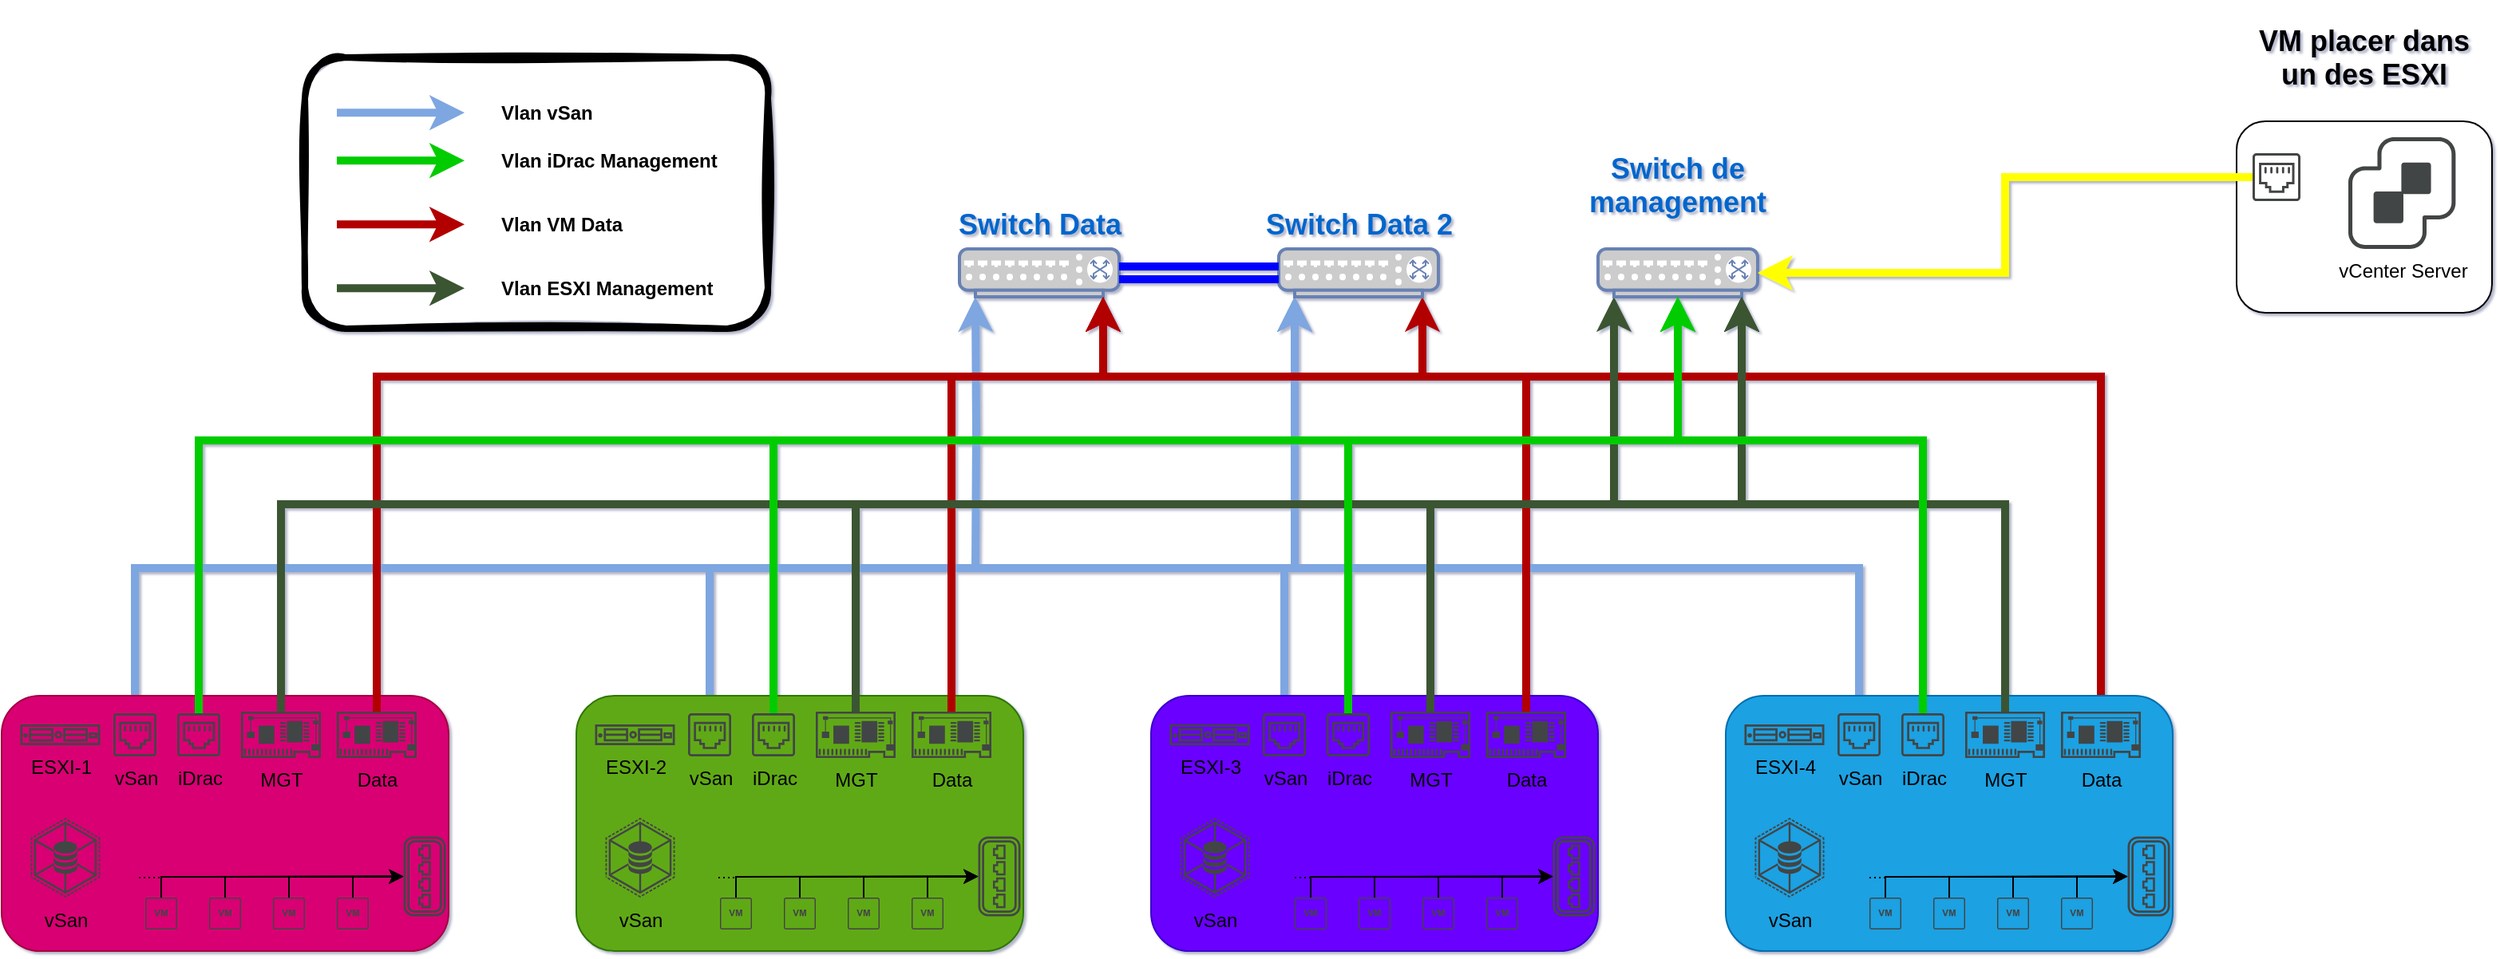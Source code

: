 <mxfile version="23.0.2" type="device">
  <diagram name="Page-1" id="SKt6OCYysjij8mRNMLMj">
    <mxGraphModel dx="1509" dy="880" grid="1" gridSize="10" guides="1" tooltips="1" connect="1" arrows="1" fold="1" page="1" pageScale="1" pageWidth="827" pageHeight="1169" math="0" shadow="1">
      <root>
        <mxCell id="0" />
        <mxCell id="1" parent="0" />
        <mxCell id="W9_OPN75t4l4xgVbGcML-16" style="edgeStyle=orthogonalEdgeStyle;rounded=0;orthogonalLoop=1;jettySize=auto;html=1;exitX=0.1;exitY=1;exitDx=0;exitDy=0;exitPerimeter=0;entryX=0.1;entryY=1;entryDx=0;entryDy=0;entryPerimeter=0;strokeColor=#7EA6E0;strokeWidth=5;" edge="1" parent="1" target="ecvMS3xEooSk3m5HB3zu-34">
          <mxGeometry relative="1" as="geometry">
            <mxPoint x="650" y="520" as="sourcePoint" />
          </mxGeometry>
        </mxCell>
        <mxCell id="W9_OPN75t4l4xgVbGcML-9" style="edgeStyle=orthogonalEdgeStyle;rounded=0;orthogonalLoop=1;jettySize=auto;html=1;entryX=0.1;entryY=1;entryDx=0;entryDy=0;entryPerimeter=0;strokeWidth=5;strokeColor=#7EA6E0;" edge="1" parent="1" source="W9_OPN75t4l4xgVbGcML-8" target="ecvMS3xEooSk3m5HB3zu-107">
          <mxGeometry relative="1" as="geometry">
            <mxPoint x="1090" y="520" as="targetPoint" />
            <Array as="points">
              <mxPoint x="1204" y="520" />
              <mxPoint x="850" y="520" />
            </Array>
          </mxGeometry>
        </mxCell>
        <mxCell id="W9_OPN75t4l4xgVbGcML-12" style="edgeStyle=orthogonalEdgeStyle;rounded=0;orthogonalLoop=1;jettySize=auto;html=1;entryX=0.1;entryY=1;entryDx=0;entryDy=0;entryPerimeter=0;strokeWidth=5;strokeColor=#7EA6E0;" edge="1" parent="1" source="W9_OPN75t4l4xgVbGcML-7" target="ecvMS3xEooSk3m5HB3zu-107">
          <mxGeometry relative="1" as="geometry">
            <Array as="points">
              <mxPoint x="843" y="520" />
              <mxPoint x="850" y="520" />
            </Array>
          </mxGeometry>
        </mxCell>
        <mxCell id="W9_OPN75t4l4xgVbGcML-14" style="edgeStyle=orthogonalEdgeStyle;rounded=0;orthogonalLoop=1;jettySize=auto;html=1;entryX=0.1;entryY=1;entryDx=0;entryDy=0;entryPerimeter=0;strokeWidth=5;strokeColor=#7EA6E0;" edge="1" parent="1" source="W9_OPN75t4l4xgVbGcML-6" target="ecvMS3xEooSk3m5HB3zu-107">
          <mxGeometry relative="1" as="geometry">
            <Array as="points">
              <mxPoint x="483" y="520" />
              <mxPoint x="850" y="520" />
            </Array>
          </mxGeometry>
        </mxCell>
        <mxCell id="W9_OPN75t4l4xgVbGcML-15" style="edgeStyle=orthogonalEdgeStyle;rounded=0;orthogonalLoop=1;jettySize=auto;html=1;entryX=0.1;entryY=1;entryDx=0;entryDy=0;entryPerimeter=0;strokeWidth=5;strokeColor=#7EA6E0;" edge="1" parent="1" source="W9_OPN75t4l4xgVbGcML-5" target="ecvMS3xEooSk3m5HB3zu-107">
          <mxGeometry relative="1" as="geometry">
            <Array as="points">
              <mxPoint x="123" y="520" />
              <mxPoint x="850" y="520" />
            </Array>
          </mxGeometry>
        </mxCell>
        <mxCell id="ecvMS3xEooSk3m5HB3zu-106" style="edgeStyle=orthogonalEdgeStyle;rounded=0;orthogonalLoop=1;jettySize=auto;html=1;elbow=vertical;fillColor=#e51400;strokeColor=#B20000;strokeWidth=5;entryX=0.9;entryY=1;entryDx=0;entryDy=0;entryPerimeter=0;" parent="1" source="ecvMS3xEooSk3m5HB3zu-91" edge="1" target="ecvMS3xEooSk3m5HB3zu-34">
          <mxGeometry relative="1" as="geometry">
            <mxPoint x="690" y="350" as="targetPoint" />
            <Array as="points">
              <mxPoint x="1355" y="400" />
              <mxPoint x="730" y="400" />
            </Array>
          </mxGeometry>
        </mxCell>
        <mxCell id="ecvMS3xEooSk3m5HB3zu-138" value="" style="rounded=1;whiteSpace=wrap;html=1;fillColor=default;strokeWidth=4;glass=0;sketch=1;curveFitting=1;jiggle=2;" parent="1" vertex="1">
          <mxGeometry x="230" y="200" width="290" height="170" as="geometry" />
        </mxCell>
        <mxCell id="ecvMS3xEooSk3m5HB3zu-123" value="&lt;h2&gt;VM placer dans un des ESXI&lt;/h2&gt;" style="rounded=1;whiteSpace=wrap;html=1;labelPosition=center;verticalLabelPosition=top;align=center;verticalAlign=bottom;" parent="1" vertex="1">
          <mxGeometry x="1440" y="240" width="160" height="120" as="geometry" />
        </mxCell>
        <mxCell id="7PenESRqNYdXE3SmqcuW-1" style="edgeStyle=orthogonalEdgeStyle;rounded=0;orthogonalLoop=1;jettySize=auto;html=1;entryX=0.1;entryY=1;entryDx=0;entryDy=0;entryPerimeter=0;elbow=vertical;fillColor=#6d8764;strokeColor=#3A5431;strokeWidth=5;" parent="1" target="ecvMS3xEooSk3m5HB3zu-112" edge="1">
          <mxGeometry relative="1" as="geometry">
            <Array as="points">
              <mxPoint x="585" y="480" />
              <mxPoint x="1050" y="480" />
            </Array>
            <mxPoint x="585" y="480" as="sourcePoint" />
            <mxPoint x="1140" y="360" as="targetPoint" />
          </mxGeometry>
        </mxCell>
        <mxCell id="ecvMS3xEooSk3m5HB3zu-8" value="" style="rounded=1;whiteSpace=wrap;html=1;fillColor=#d80073;fontColor=#ffffff;strokeColor=#A50040;" parent="1" vertex="1">
          <mxGeometry x="40" y="600" width="280" height="160" as="geometry" />
        </mxCell>
        <mxCell id="ecvMS3xEooSk3m5HB3zu-1" value="ESXI-1" style="sketch=0;pointerEvents=1;shadow=0;dashed=0;html=1;strokeColor=none;fillColor=#434445;aspect=fixed;labelPosition=center;verticalLabelPosition=bottom;verticalAlign=top;align=center;outlineConnect=0;shape=mxgraph.vvd.server;" parent="1" vertex="1">
          <mxGeometry x="51.75" y="618" width="50" height="13" as="geometry" />
        </mxCell>
        <mxCell id="ecvMS3xEooSk3m5HB3zu-21" value="" style="sketch=0;pointerEvents=1;shadow=0;dashed=0;html=1;strokeColor=none;fillColor=#434445;aspect=fixed;labelPosition=center;verticalLabelPosition=bottom;verticalAlign=top;align=center;outlineConnect=0;shape=mxgraph.vvd.virtual_machine;" parent="1" vertex="1">
          <mxGeometry x="130" y="726.5" width="20" height="20" as="geometry" />
        </mxCell>
        <mxCell id="ecvMS3xEooSk3m5HB3zu-22" value="" style="sketch=0;pointerEvents=1;shadow=0;dashed=0;html=1;strokeColor=none;fillColor=#434445;aspect=fixed;labelPosition=center;verticalLabelPosition=bottom;verticalAlign=top;align=center;outlineConnect=0;shape=mxgraph.vvd.virtual_machine;" parent="1" vertex="1">
          <mxGeometry x="170" y="726.5" width="20" height="20" as="geometry" />
        </mxCell>
        <mxCell id="ecvMS3xEooSk3m5HB3zu-23" value="" style="sketch=0;pointerEvents=1;shadow=0;dashed=0;html=1;strokeColor=none;fillColor=#434445;aspect=fixed;labelPosition=center;verticalLabelPosition=bottom;verticalAlign=top;align=center;outlineConnect=0;shape=mxgraph.vvd.virtual_machine;" parent="1" vertex="1">
          <mxGeometry x="210" y="726.5" width="20" height="20" as="geometry" />
        </mxCell>
        <mxCell id="ecvMS3xEooSk3m5HB3zu-24" value="" style="sketch=0;pointerEvents=1;shadow=0;dashed=0;html=1;strokeColor=none;fillColor=#434445;aspect=fixed;labelPosition=center;verticalLabelPosition=bottom;verticalAlign=top;align=center;outlineConnect=0;shape=mxgraph.vvd.virtual_machine;" parent="1" vertex="1">
          <mxGeometry x="250" y="726.5" width="20" height="20" as="geometry" />
        </mxCell>
        <mxCell id="ecvMS3xEooSk3m5HB3zu-25" value="vSan" style="sketch=0;pointerEvents=1;shadow=0;dashed=0;html=1;strokeColor=none;fillColor=#434445;aspect=fixed;labelPosition=center;verticalLabelPosition=bottom;verticalAlign=top;align=center;outlineConnect=0;shape=mxgraph.vvd.vsan;" parent="1" vertex="1">
          <mxGeometry x="58.25" y="676.5" width="43.5" height="50" as="geometry" />
        </mxCell>
        <mxCell id="ecvMS3xEooSk3m5HB3zu-43" style="edgeStyle=orthogonalEdgeStyle;rounded=0;orthogonalLoop=1;jettySize=auto;html=1;elbow=vertical;" parent="1" source="ecvMS3xEooSk3m5HB3zu-21" target="ecvMS3xEooSk3m5HB3zu-26" edge="1">
          <mxGeometry relative="1" as="geometry">
            <Array as="points">
              <mxPoint x="140" y="713.5" />
            </Array>
          </mxGeometry>
        </mxCell>
        <mxCell id="ecvMS3xEooSk3m5HB3zu-44" style="edgeStyle=orthogonalEdgeStyle;rounded=0;orthogonalLoop=1;jettySize=auto;html=1;elbow=vertical;" parent="1" source="ecvMS3xEooSk3m5HB3zu-22" target="ecvMS3xEooSk3m5HB3zu-26" edge="1">
          <mxGeometry relative="1" as="geometry">
            <Array as="points">
              <mxPoint x="180" y="713.5" />
            </Array>
          </mxGeometry>
        </mxCell>
        <mxCell id="ecvMS3xEooSk3m5HB3zu-45" style="edgeStyle=orthogonalEdgeStyle;rounded=0;orthogonalLoop=1;jettySize=auto;html=1;elbow=vertical;" parent="1" source="ecvMS3xEooSk3m5HB3zu-23" target="ecvMS3xEooSk3m5HB3zu-26" edge="1">
          <mxGeometry relative="1" as="geometry">
            <Array as="points">
              <mxPoint x="220" y="713.5" />
            </Array>
          </mxGeometry>
        </mxCell>
        <mxCell id="ecvMS3xEooSk3m5HB3zu-46" style="edgeStyle=orthogonalEdgeStyle;rounded=0;orthogonalLoop=1;jettySize=auto;html=1;elbow=vertical;" parent="1" source="ecvMS3xEooSk3m5HB3zu-24" target="ecvMS3xEooSk3m5HB3zu-26" edge="1">
          <mxGeometry relative="1" as="geometry">
            <Array as="points">
              <mxPoint x="260" y="713.5" />
            </Array>
          </mxGeometry>
        </mxCell>
        <mxCell id="ecvMS3xEooSk3m5HB3zu-126" style="edgeStyle=orthogonalEdgeStyle;rounded=0;orthogonalLoop=1;jettySize=auto;html=1;elbow=vertical;endSize=6;jumpSize=6;dashed=1;dashPattern=1 2;targetPerimeterSpacing=0;sourcePerimeterSpacing=-11;endArrow=none;endFill=0;" parent="1" edge="1">
          <mxGeometry relative="1" as="geometry">
            <mxPoint x="140" y="716" as="targetPoint" />
            <mxPoint x="126" y="714" as="sourcePoint" />
          </mxGeometry>
        </mxCell>
        <mxCell id="ecvMS3xEooSk3m5HB3zu-26" value="" style="sketch=0;pointerEvents=1;shadow=0;dashed=0;html=1;strokeColor=none;fillColor=#434445;aspect=fixed;labelPosition=center;verticalLabelPosition=bottom;verticalAlign=top;align=center;outlineConnect=0;shape=mxgraph.vvd.virtual_switch;rotation=90;" parent="1" vertex="1">
          <mxGeometry x="280" y="700" width="50" height="26.5" as="geometry" />
        </mxCell>
        <mxCell id="ecvMS3xEooSk3m5HB3zu-94" style="edgeStyle=orthogonalEdgeStyle;rounded=0;orthogonalLoop=1;jettySize=auto;html=1;elbow=vertical;fillColor=#e51400;strokeColor=#B20000;strokeWidth=5;entryX=0.9;entryY=1;entryDx=0;entryDy=0;entryPerimeter=0;" parent="1" source="ecvMS3xEooSk3m5HB3zu-33" target="ecvMS3xEooSk3m5HB3zu-34" edge="1">
          <mxGeometry relative="1" as="geometry">
            <Array as="points">
              <mxPoint x="275" y="400" />
              <mxPoint x="730" y="400" />
            </Array>
          </mxGeometry>
        </mxCell>
        <mxCell id="ecvMS3xEooSk3m5HB3zu-33" value="Data" style="sketch=0;pointerEvents=1;shadow=0;dashed=0;html=1;strokeColor=none;fillColor=#434445;aspect=fixed;labelPosition=center;verticalLabelPosition=bottom;verticalAlign=top;align=center;outlineConnect=0;shape=mxgraph.vvd.physical_network_adapter;" parent="1" vertex="1">
          <mxGeometry x="250" y="610" width="50" height="29.0" as="geometry" />
        </mxCell>
        <mxCell id="ecvMS3xEooSk3m5HB3zu-34" value="&lt;h2&gt;Switch Data&lt;/h2&gt;" style="fontColor=#0066CC;verticalAlign=middle;verticalLabelPosition=top;labelPosition=center;align=center;html=1;outlineConnect=0;fillColor=#CCCCCC;strokeColor=#6881B3;gradientColor=none;gradientDirection=north;strokeWidth=2;shape=mxgraph.networks.switch;horizontal=1;" parent="1" vertex="1">
          <mxGeometry x="640" y="320" width="100" height="30" as="geometry" />
        </mxCell>
        <mxCell id="ecvMS3xEooSk3m5HB3zu-47" value="MGT" style="sketch=0;pointerEvents=1;shadow=0;dashed=0;html=1;strokeColor=none;fillColor=#434445;aspect=fixed;labelPosition=center;verticalLabelPosition=bottom;verticalAlign=top;align=center;outlineConnect=0;shape=mxgraph.vvd.physical_network_adapter;" parent="1" vertex="1">
          <mxGeometry x="190" y="610" width="50" height="29.0" as="geometry" />
        </mxCell>
        <mxCell id="ecvMS3xEooSk3m5HB3zu-48" value="iDrac" style="sketch=0;pointerEvents=1;shadow=0;dashed=0;html=1;strokeColor=none;fillColor=#434445;aspect=fixed;labelPosition=center;verticalLabelPosition=bottom;verticalAlign=top;align=center;outlineConnect=0;shape=mxgraph.vvd.ethernet_port;" parent="1" vertex="1">
          <mxGeometry x="150" y="611" width="27" height="27" as="geometry" />
        </mxCell>
        <mxCell id="ecvMS3xEooSk3m5HB3zu-49" value="" style="rounded=1;whiteSpace=wrap;html=1;fillColor=#60a917;fontColor=#ffffff;strokeColor=#2D7600;" parent="1" vertex="1">
          <mxGeometry x="400" y="600" width="280" height="160" as="geometry" />
        </mxCell>
        <mxCell id="ecvMS3xEooSk3m5HB3zu-50" value="ESXI-2" style="sketch=0;pointerEvents=1;shadow=0;dashed=0;html=1;strokeColor=none;fillColor=#434445;aspect=fixed;labelPosition=center;verticalLabelPosition=bottom;verticalAlign=top;align=center;outlineConnect=0;shape=mxgraph.vvd.server;" parent="1" vertex="1">
          <mxGeometry x="411.75" y="618" width="50" height="13" as="geometry" />
        </mxCell>
        <mxCell id="ecvMS3xEooSk3m5HB3zu-51" value="" style="sketch=0;pointerEvents=1;shadow=0;dashed=0;html=1;strokeColor=none;fillColor=#434445;aspect=fixed;labelPosition=center;verticalLabelPosition=bottom;verticalAlign=top;align=center;outlineConnect=0;shape=mxgraph.vvd.virtual_machine;" parent="1" vertex="1">
          <mxGeometry x="490" y="726.5" width="20" height="20" as="geometry" />
        </mxCell>
        <mxCell id="ecvMS3xEooSk3m5HB3zu-52" value="" style="sketch=0;pointerEvents=1;shadow=0;dashed=0;html=1;strokeColor=none;fillColor=#434445;aspect=fixed;labelPosition=center;verticalLabelPosition=bottom;verticalAlign=top;align=center;outlineConnect=0;shape=mxgraph.vvd.virtual_machine;" parent="1" vertex="1">
          <mxGeometry x="530" y="726.5" width="20" height="20" as="geometry" />
        </mxCell>
        <mxCell id="ecvMS3xEooSk3m5HB3zu-53" value="" style="sketch=0;pointerEvents=1;shadow=0;dashed=0;html=1;strokeColor=none;fillColor=#434445;aspect=fixed;labelPosition=center;verticalLabelPosition=bottom;verticalAlign=top;align=center;outlineConnect=0;shape=mxgraph.vvd.virtual_machine;" parent="1" vertex="1">
          <mxGeometry x="570" y="726.5" width="20" height="20" as="geometry" />
        </mxCell>
        <mxCell id="ecvMS3xEooSk3m5HB3zu-54" value="" style="sketch=0;pointerEvents=1;shadow=0;dashed=0;html=1;strokeColor=none;fillColor=#434445;aspect=fixed;labelPosition=center;verticalLabelPosition=bottom;verticalAlign=top;align=center;outlineConnect=0;shape=mxgraph.vvd.virtual_machine;" parent="1" vertex="1">
          <mxGeometry x="610" y="726.5" width="20" height="20" as="geometry" />
        </mxCell>
        <mxCell id="ecvMS3xEooSk3m5HB3zu-55" value="vSan" style="sketch=0;pointerEvents=1;shadow=0;dashed=0;html=1;strokeColor=none;fillColor=#434445;aspect=fixed;labelPosition=center;verticalLabelPosition=bottom;verticalAlign=top;align=center;outlineConnect=0;shape=mxgraph.vvd.vsan;" parent="1" vertex="1">
          <mxGeometry x="418.25" y="676.5" width="43.5" height="50" as="geometry" />
        </mxCell>
        <mxCell id="ecvMS3xEooSk3m5HB3zu-56" style="edgeStyle=orthogonalEdgeStyle;rounded=0;orthogonalLoop=1;jettySize=auto;html=1;elbow=vertical;" parent="1" source="ecvMS3xEooSk3m5HB3zu-51" target="ecvMS3xEooSk3m5HB3zu-60" edge="1">
          <mxGeometry relative="1" as="geometry">
            <Array as="points">
              <mxPoint x="500" y="713.5" />
            </Array>
          </mxGeometry>
        </mxCell>
        <mxCell id="ecvMS3xEooSk3m5HB3zu-57" style="edgeStyle=orthogonalEdgeStyle;rounded=0;orthogonalLoop=1;jettySize=auto;html=1;elbow=vertical;" parent="1" source="ecvMS3xEooSk3m5HB3zu-52" target="ecvMS3xEooSk3m5HB3zu-60" edge="1">
          <mxGeometry relative="1" as="geometry">
            <Array as="points">
              <mxPoint x="540" y="713.5" />
            </Array>
          </mxGeometry>
        </mxCell>
        <mxCell id="ecvMS3xEooSk3m5HB3zu-58" style="edgeStyle=orthogonalEdgeStyle;rounded=0;orthogonalLoop=1;jettySize=auto;html=1;elbow=vertical;" parent="1" source="ecvMS3xEooSk3m5HB3zu-53" target="ecvMS3xEooSk3m5HB3zu-60" edge="1">
          <mxGeometry relative="1" as="geometry">
            <Array as="points">
              <mxPoint x="580" y="713.5" />
            </Array>
          </mxGeometry>
        </mxCell>
        <mxCell id="ecvMS3xEooSk3m5HB3zu-59" style="edgeStyle=orthogonalEdgeStyle;rounded=0;orthogonalLoop=1;jettySize=auto;html=1;elbow=vertical;" parent="1" source="ecvMS3xEooSk3m5HB3zu-54" target="ecvMS3xEooSk3m5HB3zu-60" edge="1">
          <mxGeometry relative="1" as="geometry">
            <Array as="points">
              <mxPoint x="620" y="713.5" />
            </Array>
          </mxGeometry>
        </mxCell>
        <mxCell id="ecvMS3xEooSk3m5HB3zu-60" value="" style="sketch=0;pointerEvents=1;shadow=0;dashed=0;html=1;strokeColor=none;fillColor=#434445;aspect=fixed;labelPosition=center;verticalLabelPosition=bottom;verticalAlign=top;align=center;outlineConnect=0;shape=mxgraph.vvd.virtual_switch;rotation=90;" parent="1" vertex="1">
          <mxGeometry x="640" y="700" width="50" height="26.5" as="geometry" />
        </mxCell>
        <mxCell id="ecvMS3xEooSk3m5HB3zu-61" value="Data" style="sketch=0;pointerEvents=1;shadow=0;dashed=0;html=1;strokeColor=none;fillColor=#434445;aspect=fixed;labelPosition=center;verticalLabelPosition=bottom;verticalAlign=top;align=center;outlineConnect=0;shape=mxgraph.vvd.physical_network_adapter;" parent="1" vertex="1">
          <mxGeometry x="610" y="610" width="50" height="29.0" as="geometry" />
        </mxCell>
        <mxCell id="ecvMS3xEooSk3m5HB3zu-62" value="MGT" style="sketch=0;pointerEvents=1;shadow=0;dashed=0;html=1;strokeColor=none;fillColor=#434445;aspect=fixed;labelPosition=center;verticalLabelPosition=bottom;verticalAlign=top;align=center;outlineConnect=0;shape=mxgraph.vvd.physical_network_adapter;" parent="1" vertex="1">
          <mxGeometry x="550" y="610" width="50" height="29.0" as="geometry" />
        </mxCell>
        <mxCell id="ecvMS3xEooSk3m5HB3zu-63" value="iDrac" style="sketch=0;pointerEvents=1;shadow=0;dashed=0;html=1;strokeColor=none;fillColor=#434445;aspect=fixed;labelPosition=center;verticalLabelPosition=bottom;verticalAlign=top;align=center;outlineConnect=0;shape=mxgraph.vvd.ethernet_port;" parent="1" vertex="1">
          <mxGeometry x="510" y="611" width="27" height="27" as="geometry" />
        </mxCell>
        <mxCell id="ecvMS3xEooSk3m5HB3zu-64" value="" style="rounded=1;whiteSpace=wrap;html=1;fillColor=#6a00ff;fontColor=#ffffff;strokeColor=#3700CC;" parent="1" vertex="1">
          <mxGeometry x="760" y="600" width="280" height="160" as="geometry" />
        </mxCell>
        <mxCell id="ecvMS3xEooSk3m5HB3zu-65" value="ESXI-3" style="sketch=0;pointerEvents=1;shadow=0;dashed=0;html=1;strokeColor=none;fillColor=#434445;aspect=fixed;labelPosition=center;verticalLabelPosition=bottom;verticalAlign=top;align=center;outlineConnect=0;shape=mxgraph.vvd.server;" parent="1" vertex="1">
          <mxGeometry x="771.75" y="618" width="50" height="13" as="geometry" />
        </mxCell>
        <mxCell id="ecvMS3xEooSk3m5HB3zu-66" value="" style="sketch=0;pointerEvents=1;shadow=0;dashed=0;html=1;strokeColor=none;fillColor=#434445;aspect=fixed;labelPosition=center;verticalLabelPosition=bottom;verticalAlign=top;align=center;outlineConnect=0;shape=mxgraph.vvd.virtual_machine;" parent="1" vertex="1">
          <mxGeometry x="850" y="726.5" width="20" height="20" as="geometry" />
        </mxCell>
        <mxCell id="ecvMS3xEooSk3m5HB3zu-67" value="" style="sketch=0;pointerEvents=1;shadow=0;dashed=0;html=1;strokeColor=none;fillColor=#434445;aspect=fixed;labelPosition=center;verticalLabelPosition=bottom;verticalAlign=top;align=center;outlineConnect=0;shape=mxgraph.vvd.virtual_machine;" parent="1" vertex="1">
          <mxGeometry x="890" y="726.5" width="20" height="20" as="geometry" />
        </mxCell>
        <mxCell id="ecvMS3xEooSk3m5HB3zu-68" value="" style="sketch=0;pointerEvents=1;shadow=0;dashed=0;html=1;strokeColor=none;fillColor=#434445;aspect=fixed;labelPosition=center;verticalLabelPosition=bottom;verticalAlign=top;align=center;outlineConnect=0;shape=mxgraph.vvd.virtual_machine;" parent="1" vertex="1">
          <mxGeometry x="930" y="726.5" width="20" height="20" as="geometry" />
        </mxCell>
        <mxCell id="ecvMS3xEooSk3m5HB3zu-69" value="" style="sketch=0;pointerEvents=1;shadow=0;dashed=0;html=1;strokeColor=none;fillColor=#434445;aspect=fixed;labelPosition=center;verticalLabelPosition=bottom;verticalAlign=top;align=center;outlineConnect=0;shape=mxgraph.vvd.virtual_machine;" parent="1" vertex="1">
          <mxGeometry x="970" y="726.5" width="20" height="20" as="geometry" />
        </mxCell>
        <mxCell id="ecvMS3xEooSk3m5HB3zu-70" value="vSan" style="sketch=0;pointerEvents=1;shadow=0;dashed=0;html=1;strokeColor=none;fillColor=#434445;aspect=fixed;labelPosition=center;verticalLabelPosition=bottom;verticalAlign=top;align=center;outlineConnect=0;shape=mxgraph.vvd.vsan;" parent="1" vertex="1">
          <mxGeometry x="778.25" y="676.5" width="43.5" height="50" as="geometry" />
        </mxCell>
        <mxCell id="ecvMS3xEooSk3m5HB3zu-71" style="edgeStyle=orthogonalEdgeStyle;rounded=0;orthogonalLoop=1;jettySize=auto;html=1;elbow=vertical;" parent="1" source="ecvMS3xEooSk3m5HB3zu-66" target="ecvMS3xEooSk3m5HB3zu-75" edge="1">
          <mxGeometry relative="1" as="geometry">
            <Array as="points">
              <mxPoint x="860" y="713.5" />
            </Array>
          </mxGeometry>
        </mxCell>
        <mxCell id="ecvMS3xEooSk3m5HB3zu-72" style="edgeStyle=orthogonalEdgeStyle;rounded=0;orthogonalLoop=1;jettySize=auto;html=1;elbow=vertical;" parent="1" source="ecvMS3xEooSk3m5HB3zu-67" target="ecvMS3xEooSk3m5HB3zu-75" edge="1">
          <mxGeometry relative="1" as="geometry">
            <Array as="points">
              <mxPoint x="900" y="713.5" />
            </Array>
          </mxGeometry>
        </mxCell>
        <mxCell id="ecvMS3xEooSk3m5HB3zu-73" style="edgeStyle=orthogonalEdgeStyle;rounded=0;orthogonalLoop=1;jettySize=auto;html=1;elbow=vertical;" parent="1" source="ecvMS3xEooSk3m5HB3zu-68" target="ecvMS3xEooSk3m5HB3zu-75" edge="1">
          <mxGeometry relative="1" as="geometry">
            <Array as="points">
              <mxPoint x="940" y="713.5" />
            </Array>
          </mxGeometry>
        </mxCell>
        <mxCell id="ecvMS3xEooSk3m5HB3zu-74" style="edgeStyle=orthogonalEdgeStyle;rounded=0;orthogonalLoop=1;jettySize=auto;html=1;elbow=vertical;" parent="1" source="ecvMS3xEooSk3m5HB3zu-69" target="ecvMS3xEooSk3m5HB3zu-75" edge="1">
          <mxGeometry relative="1" as="geometry">
            <Array as="points">
              <mxPoint x="980" y="713.5" />
            </Array>
          </mxGeometry>
        </mxCell>
        <mxCell id="ecvMS3xEooSk3m5HB3zu-75" value="" style="sketch=0;pointerEvents=1;shadow=0;dashed=0;html=1;strokeColor=none;fillColor=#434445;aspect=fixed;labelPosition=center;verticalLabelPosition=bottom;verticalAlign=top;align=center;outlineConnect=0;shape=mxgraph.vvd.virtual_switch;rotation=90;" parent="1" vertex="1">
          <mxGeometry x="1000" y="700" width="50" height="26.5" as="geometry" />
        </mxCell>
        <mxCell id="ecvMS3xEooSk3m5HB3zu-76" value="Data" style="sketch=0;pointerEvents=1;shadow=0;dashed=0;html=1;strokeColor=none;fillColor=#434445;aspect=fixed;labelPosition=center;verticalLabelPosition=bottom;verticalAlign=top;align=center;outlineConnect=0;shape=mxgraph.vvd.physical_network_adapter;" parent="1" vertex="1">
          <mxGeometry x="970" y="610" width="50" height="29.0" as="geometry" />
        </mxCell>
        <mxCell id="ecvMS3xEooSk3m5HB3zu-115" style="edgeStyle=orthogonalEdgeStyle;rounded=0;orthogonalLoop=1;jettySize=auto;html=1;elbow=vertical;fillColor=#6d8764;strokeColor=#3A5431;strokeWidth=5;entryX=0.9;entryY=1;entryDx=0;entryDy=0;entryPerimeter=0;" parent="1" source="ecvMS3xEooSk3m5HB3zu-77" target="ecvMS3xEooSk3m5HB3zu-112" edge="1">
          <mxGeometry relative="1" as="geometry">
            <mxPoint x="1090" y="350.0" as="targetPoint" />
            <Array as="points">
              <mxPoint x="935" y="480" />
              <mxPoint x="1130" y="480" />
            </Array>
          </mxGeometry>
        </mxCell>
        <mxCell id="ecvMS3xEooSk3m5HB3zu-77" value="MGT" style="sketch=0;pointerEvents=1;shadow=0;dashed=0;html=1;strokeColor=none;fillColor=#434445;aspect=fixed;labelPosition=center;verticalLabelPosition=bottom;verticalAlign=top;align=center;outlineConnect=0;shape=mxgraph.vvd.physical_network_adapter;" parent="1" vertex="1">
          <mxGeometry x="910" y="610" width="50" height="29.0" as="geometry" />
        </mxCell>
        <mxCell id="ecvMS3xEooSk3m5HB3zu-78" value="iDrac" style="sketch=0;pointerEvents=1;shadow=0;dashed=0;html=1;strokeColor=none;fillColor=#434445;aspect=fixed;labelPosition=center;verticalLabelPosition=bottom;verticalAlign=top;align=center;outlineConnect=0;shape=mxgraph.vvd.ethernet_port;" parent="1" vertex="1">
          <mxGeometry x="870" y="611" width="27" height="27" as="geometry" />
        </mxCell>
        <mxCell id="ecvMS3xEooSk3m5HB3zu-79" value="" style="rounded=1;whiteSpace=wrap;html=1;fillColor=#1ba1e2;fontColor=#ffffff;strokeColor=#006EAF;" parent="1" vertex="1">
          <mxGeometry x="1120" y="600" width="280" height="160" as="geometry" />
        </mxCell>
        <mxCell id="ecvMS3xEooSk3m5HB3zu-80" value="ESXI-4" style="sketch=0;pointerEvents=1;shadow=0;dashed=0;html=1;strokeColor=none;fillColor=#434445;aspect=fixed;labelPosition=center;verticalLabelPosition=bottom;verticalAlign=top;align=center;outlineConnect=0;shape=mxgraph.vvd.server;" parent="1" vertex="1">
          <mxGeometry x="1131.75" y="618" width="50" height="13" as="geometry" />
        </mxCell>
        <mxCell id="ecvMS3xEooSk3m5HB3zu-81" value="" style="sketch=0;pointerEvents=1;shadow=0;dashed=0;html=1;strokeColor=none;fillColor=#434445;aspect=fixed;labelPosition=center;verticalLabelPosition=bottom;verticalAlign=top;align=center;outlineConnect=0;shape=mxgraph.vvd.virtual_machine;" parent="1" vertex="1">
          <mxGeometry x="1210" y="726.5" width="20" height="20" as="geometry" />
        </mxCell>
        <mxCell id="ecvMS3xEooSk3m5HB3zu-82" value="" style="sketch=0;pointerEvents=1;shadow=0;dashed=0;html=1;strokeColor=none;fillColor=#434445;aspect=fixed;labelPosition=center;verticalLabelPosition=bottom;verticalAlign=top;align=center;outlineConnect=0;shape=mxgraph.vvd.virtual_machine;" parent="1" vertex="1">
          <mxGeometry x="1250" y="726.5" width="20" height="20" as="geometry" />
        </mxCell>
        <mxCell id="ecvMS3xEooSk3m5HB3zu-83" value="" style="sketch=0;pointerEvents=1;shadow=0;dashed=0;html=1;strokeColor=none;fillColor=#434445;aspect=fixed;labelPosition=center;verticalLabelPosition=bottom;verticalAlign=top;align=center;outlineConnect=0;shape=mxgraph.vvd.virtual_machine;" parent="1" vertex="1">
          <mxGeometry x="1290" y="726.5" width="20" height="20" as="geometry" />
        </mxCell>
        <mxCell id="ecvMS3xEooSk3m5HB3zu-84" value="" style="sketch=0;pointerEvents=1;shadow=0;dashed=0;html=1;strokeColor=none;fillColor=#434445;aspect=fixed;labelPosition=center;verticalLabelPosition=bottom;verticalAlign=top;align=center;outlineConnect=0;shape=mxgraph.vvd.virtual_machine;" parent="1" vertex="1">
          <mxGeometry x="1330" y="726.5" width="20" height="20" as="geometry" />
        </mxCell>
        <mxCell id="ecvMS3xEooSk3m5HB3zu-86" style="edgeStyle=orthogonalEdgeStyle;rounded=0;orthogonalLoop=1;jettySize=auto;html=1;elbow=vertical;" parent="1" source="ecvMS3xEooSk3m5HB3zu-81" target="ecvMS3xEooSk3m5HB3zu-90" edge="1">
          <mxGeometry relative="1" as="geometry">
            <Array as="points">
              <mxPoint x="1220" y="713.5" />
            </Array>
          </mxGeometry>
        </mxCell>
        <mxCell id="ecvMS3xEooSk3m5HB3zu-87" style="edgeStyle=orthogonalEdgeStyle;rounded=0;orthogonalLoop=1;jettySize=auto;html=1;elbow=vertical;" parent="1" source="ecvMS3xEooSk3m5HB3zu-82" target="ecvMS3xEooSk3m5HB3zu-90" edge="1">
          <mxGeometry relative="1" as="geometry">
            <Array as="points">
              <mxPoint x="1260" y="713.5" />
            </Array>
          </mxGeometry>
        </mxCell>
        <mxCell id="ecvMS3xEooSk3m5HB3zu-88" style="edgeStyle=orthogonalEdgeStyle;rounded=0;orthogonalLoop=1;jettySize=auto;html=1;elbow=vertical;" parent="1" source="ecvMS3xEooSk3m5HB3zu-83" target="ecvMS3xEooSk3m5HB3zu-90" edge="1">
          <mxGeometry relative="1" as="geometry">
            <Array as="points">
              <mxPoint x="1300" y="713.5" />
            </Array>
          </mxGeometry>
        </mxCell>
        <mxCell id="ecvMS3xEooSk3m5HB3zu-89" style="edgeStyle=orthogonalEdgeStyle;rounded=0;orthogonalLoop=1;jettySize=auto;html=1;elbow=vertical;" parent="1" source="ecvMS3xEooSk3m5HB3zu-84" target="ecvMS3xEooSk3m5HB3zu-90" edge="1">
          <mxGeometry relative="1" as="geometry">
            <Array as="points">
              <mxPoint x="1340" y="713.5" />
            </Array>
          </mxGeometry>
        </mxCell>
        <mxCell id="ecvMS3xEooSk3m5HB3zu-90" value="" style="sketch=0;pointerEvents=1;shadow=0;dashed=0;html=1;strokeColor=none;fillColor=#434445;aspect=fixed;labelPosition=center;verticalLabelPosition=bottom;verticalAlign=top;align=center;outlineConnect=0;shape=mxgraph.vvd.virtual_switch;rotation=90;" parent="1" vertex="1">
          <mxGeometry x="1360" y="700" width="50" height="26.5" as="geometry" />
        </mxCell>
        <mxCell id="ecvMS3xEooSk3m5HB3zu-91" value="Data" style="sketch=0;pointerEvents=1;shadow=0;dashed=0;html=1;strokeColor=none;fillColor=#434445;aspect=fixed;labelPosition=center;verticalLabelPosition=bottom;verticalAlign=top;align=center;outlineConnect=0;shape=mxgraph.vvd.physical_network_adapter;" parent="1" vertex="1">
          <mxGeometry x="1330" y="610" width="50" height="29.0" as="geometry" />
        </mxCell>
        <mxCell id="ecvMS3xEooSk3m5HB3zu-116" style="edgeStyle=orthogonalEdgeStyle;rounded=0;orthogonalLoop=1;jettySize=auto;html=1;elbow=vertical;fillColor=#6d8764;strokeColor=#3A5431;strokeWidth=5;entryX=0.9;entryY=1;entryDx=0;entryDy=0;entryPerimeter=0;" parent="1" source="ecvMS3xEooSk3m5HB3zu-92" target="ecvMS3xEooSk3m5HB3zu-112" edge="1">
          <mxGeometry relative="1" as="geometry">
            <mxPoint x="1090" y="350.0" as="targetPoint" />
            <Array as="points">
              <mxPoint x="1295" y="480" />
              <mxPoint x="1130" y="480" />
            </Array>
          </mxGeometry>
        </mxCell>
        <mxCell id="ecvMS3xEooSk3m5HB3zu-92" value="MGT" style="sketch=0;pointerEvents=1;shadow=0;dashed=0;html=1;strokeColor=none;fillColor=#434445;aspect=fixed;labelPosition=center;verticalLabelPosition=bottom;verticalAlign=top;align=center;outlineConnect=0;shape=mxgraph.vvd.physical_network_adapter;" parent="1" vertex="1">
          <mxGeometry x="1270" y="610" width="50" height="29.0" as="geometry" />
        </mxCell>
        <mxCell id="ecvMS3xEooSk3m5HB3zu-93" value="iDrac" style="sketch=0;pointerEvents=1;shadow=0;dashed=0;html=1;strokeColor=none;fillColor=#434445;aspect=fixed;labelPosition=center;verticalLabelPosition=bottom;verticalAlign=top;align=center;outlineConnect=0;shape=mxgraph.vvd.ethernet_port;" parent="1" vertex="1">
          <mxGeometry x="1230" y="611" width="27" height="27" as="geometry" />
        </mxCell>
        <mxCell id="ecvMS3xEooSk3m5HB3zu-104" style="edgeStyle=orthogonalEdgeStyle;rounded=0;orthogonalLoop=1;jettySize=auto;html=1;entryX=0.9;entryY=1;entryDx=0;entryDy=0;entryPerimeter=0;elbow=vertical;strokeWidth=5;fillColor=#e51400;strokeColor=#B20000;" parent="1" source="ecvMS3xEooSk3m5HB3zu-61" target="ecvMS3xEooSk3m5HB3zu-34" edge="1">
          <mxGeometry relative="1" as="geometry">
            <Array as="points">
              <mxPoint x="635" y="400" />
              <mxPoint x="730" y="400" />
            </Array>
          </mxGeometry>
        </mxCell>
        <mxCell id="ecvMS3xEooSk3m5HB3zu-105" style="edgeStyle=orthogonalEdgeStyle;rounded=0;orthogonalLoop=1;jettySize=auto;html=1;elbow=vertical;strokeWidth=5;fillColor=#e51400;strokeColor=#B20000;entryX=0.9;entryY=1;entryDx=0;entryDy=0;entryPerimeter=0;" parent="1" source="ecvMS3xEooSk3m5HB3zu-76" target="ecvMS3xEooSk3m5HB3zu-34" edge="1">
          <mxGeometry relative="1" as="geometry">
            <Array as="points">
              <mxPoint x="995" y="400" />
              <mxPoint x="730" y="400" />
            </Array>
          </mxGeometry>
        </mxCell>
        <mxCell id="ecvMS3xEooSk3m5HB3zu-111" style="edgeStyle=orthogonalEdgeStyle;rounded=0;orthogonalLoop=1;jettySize=auto;html=1;exitX=0.5;exitY=1;exitDx=0;exitDy=0;exitPerimeter=0;elbow=vertical;strokeWidth=5;fillColor=#e51400;strokeColor=#B20000;entryX=0.9;entryY=1;entryDx=0;entryDy=0;entryPerimeter=0;" parent="1" target="ecvMS3xEooSk3m5HB3zu-107" edge="1">
          <mxGeometry relative="1" as="geometry">
            <mxPoint x="890.391" y="400" as="sourcePoint" />
            <Array as="points">
              <mxPoint x="930" y="400" />
            </Array>
          </mxGeometry>
        </mxCell>
        <mxCell id="ecvMS3xEooSk3m5HB3zu-107" value="&lt;h2&gt;Switch Data 2&lt;/h2&gt;" style="fontColor=#0066CC;verticalAlign=middle;verticalLabelPosition=top;labelPosition=center;align=center;html=1;outlineConnect=0;fillColor=#CCCCCC;strokeColor=#6881B3;gradientColor=none;gradientDirection=north;strokeWidth=2;shape=mxgraph.networks.switch;" parent="1" vertex="1">
          <mxGeometry x="840" y="320" width="100" height="30" as="geometry" />
        </mxCell>
        <mxCell id="ecvMS3xEooSk3m5HB3zu-110" value="vSan" style="sketch=0;pointerEvents=1;shadow=0;dashed=0;html=1;strokeColor=none;fillColor=#434445;aspect=fixed;labelPosition=center;verticalLabelPosition=bottom;verticalAlign=top;align=center;outlineConnect=0;shape=mxgraph.vvd.vsan;" parent="1" vertex="1">
          <mxGeometry x="1138.25" y="676.5" width="43.5" height="50" as="geometry" />
        </mxCell>
        <mxCell id="ecvMS3xEooSk3m5HB3zu-112" value="&lt;h2&gt;Switch de management&lt;/h2&gt;" style="fontColor=#0066CC;verticalAlign=bottom;verticalLabelPosition=top;labelPosition=center;align=center;html=1;outlineConnect=0;fillColor=#CCCCCC;strokeColor=#6881B3;gradientColor=none;gradientDirection=north;strokeWidth=2;shape=mxgraph.networks.switch;whiteSpace=wrap;" parent="1" vertex="1">
          <mxGeometry x="1040" y="320" width="100" height="30" as="geometry" />
        </mxCell>
        <mxCell id="ecvMS3xEooSk3m5HB3zu-113" style="edgeStyle=orthogonalEdgeStyle;rounded=0;orthogonalLoop=1;jettySize=auto;html=1;entryX=0.9;entryY=1;entryDx=0;entryDy=0;entryPerimeter=0;elbow=vertical;strokeWidth=5;fillColor=#6d8764;strokeColor=#3A5431;" parent="1" source="ecvMS3xEooSk3m5HB3zu-47" target="ecvMS3xEooSk3m5HB3zu-112" edge="1">
          <mxGeometry relative="1" as="geometry">
            <Array as="points">
              <mxPoint x="215" y="480" />
              <mxPoint x="1130" y="480" />
            </Array>
          </mxGeometry>
        </mxCell>
        <mxCell id="ecvMS3xEooSk3m5HB3zu-114" style="edgeStyle=orthogonalEdgeStyle;rounded=0;orthogonalLoop=1;jettySize=auto;html=1;entryX=0.9;entryY=1;entryDx=0;entryDy=0;entryPerimeter=0;elbow=vertical;fillColor=#6d8764;strokeColor=#3A5431;strokeWidth=5;" parent="1" source="ecvMS3xEooSk3m5HB3zu-62" target="ecvMS3xEooSk3m5HB3zu-112" edge="1">
          <mxGeometry relative="1" as="geometry">
            <Array as="points">
              <mxPoint x="575" y="480" />
              <mxPoint x="1130" y="480" />
            </Array>
          </mxGeometry>
        </mxCell>
        <mxCell id="ecvMS3xEooSk3m5HB3zu-117" style="edgeStyle=orthogonalEdgeStyle;rounded=0;orthogonalLoop=1;jettySize=auto;html=1;exitX=1;exitY=0.5;exitDx=0;exitDy=0;exitPerimeter=0;entryX=0;entryY=0.5;entryDx=0;entryDy=0;entryPerimeter=0;elbow=vertical;strokeColor=#0000FF;strokeWidth=5;shape=link;" parent="1" source="ecvMS3xEooSk3m5HB3zu-34" target="ecvMS3xEooSk3m5HB3zu-107" edge="1">
          <mxGeometry relative="1" as="geometry" />
        </mxCell>
        <mxCell id="ecvMS3xEooSk3m5HB3zu-118" style="edgeStyle=orthogonalEdgeStyle;rounded=0;orthogonalLoop=1;jettySize=auto;html=1;elbow=vertical;strokeColor=#00CC00;strokeWidth=5;" parent="1" source="ecvMS3xEooSk3m5HB3zu-48" edge="1">
          <mxGeometry relative="1" as="geometry">
            <Array as="points">
              <mxPoint x="164" y="440" />
              <mxPoint x="1090" y="440" />
            </Array>
            <mxPoint x="1090" y="350" as="targetPoint" />
          </mxGeometry>
        </mxCell>
        <mxCell id="ecvMS3xEooSk3m5HB3zu-119" style="edgeStyle=orthogonalEdgeStyle;rounded=0;orthogonalLoop=1;jettySize=auto;html=1;entryX=0.5;entryY=1;entryDx=0;entryDy=0;entryPerimeter=0;elbow=vertical;strokeWidth=5;strokeColor=#00CC00;" parent="1" source="ecvMS3xEooSk3m5HB3zu-63" target="ecvMS3xEooSk3m5HB3zu-112" edge="1">
          <mxGeometry relative="1" as="geometry">
            <Array as="points">
              <mxPoint x="524" y="440" />
              <mxPoint x="1090" y="440" />
            </Array>
          </mxGeometry>
        </mxCell>
        <mxCell id="ecvMS3xEooSk3m5HB3zu-120" style="edgeStyle=orthogonalEdgeStyle;rounded=0;orthogonalLoop=1;jettySize=auto;html=1;entryX=0.5;entryY=1;entryDx=0;entryDy=0;entryPerimeter=0;elbow=vertical;strokeWidth=5;strokeColor=#00CC00;" parent="1" source="ecvMS3xEooSk3m5HB3zu-78" target="ecvMS3xEooSk3m5HB3zu-112" edge="1">
          <mxGeometry relative="1" as="geometry">
            <Array as="points">
              <mxPoint x="884" y="440" />
              <mxPoint x="1090" y="440" />
            </Array>
          </mxGeometry>
        </mxCell>
        <mxCell id="ecvMS3xEooSk3m5HB3zu-121" style="edgeStyle=orthogonalEdgeStyle;rounded=0;orthogonalLoop=1;jettySize=auto;html=1;entryX=0.5;entryY=1;entryDx=0;entryDy=0;entryPerimeter=0;elbow=vertical;strokeWidth=5;strokeColor=#00CC00;" parent="1" source="ecvMS3xEooSk3m5HB3zu-93" target="ecvMS3xEooSk3m5HB3zu-112" edge="1">
          <mxGeometry relative="1" as="geometry">
            <Array as="points">
              <mxPoint x="1244" y="440" />
              <mxPoint x="1090" y="440" />
            </Array>
          </mxGeometry>
        </mxCell>
        <mxCell id="ecvMS3xEooSk3m5HB3zu-124" value="" style="sketch=0;pointerEvents=1;shadow=0;dashed=0;html=1;strokeColor=none;fillColor=#434445;aspect=fixed;labelPosition=center;verticalLabelPosition=bottom;verticalAlign=top;align=center;outlineConnect=0;shape=mxgraph.vvd.ethernet_port;" parent="1" vertex="1">
          <mxGeometry x="1450" y="260" width="30" height="30" as="geometry" />
        </mxCell>
        <mxCell id="ecvMS3xEooSk3m5HB3zu-125" style="edgeStyle=orthogonalEdgeStyle;rounded=0;orthogonalLoop=1;jettySize=auto;html=1;entryX=1;entryY=0.5;entryDx=0;entryDy=0;entryPerimeter=0;elbow=vertical;strokeWidth=5;strokeColor=#FFFF00;" parent="1" source="ecvMS3xEooSk3m5HB3zu-124" target="ecvMS3xEooSk3m5HB3zu-112" edge="1">
          <mxGeometry relative="1" as="geometry" />
        </mxCell>
        <mxCell id="ecvMS3xEooSk3m5HB3zu-128" style="edgeStyle=orthogonalEdgeStyle;rounded=0;orthogonalLoop=1;jettySize=auto;html=1;elbow=vertical;endSize=6;jumpSize=6;dashed=1;dashPattern=1 2;targetPerimeterSpacing=0;sourcePerimeterSpacing=-11;endArrow=none;endFill=0;" parent="1" edge="1">
          <mxGeometry relative="1" as="geometry">
            <mxPoint x="500" y="714" as="targetPoint" />
            <mxPoint x="489" y="714" as="sourcePoint" />
          </mxGeometry>
        </mxCell>
        <mxCell id="ecvMS3xEooSk3m5HB3zu-129" style="edgeStyle=orthogonalEdgeStyle;rounded=0;orthogonalLoop=1;jettySize=auto;html=1;elbow=vertical;endSize=6;jumpSize=6;dashed=1;dashPattern=1 2;targetPerimeterSpacing=0;sourcePerimeterSpacing=-11;endArrow=none;endFill=0;" parent="1" edge="1">
          <mxGeometry relative="1" as="geometry">
            <mxPoint x="860" y="714" as="targetPoint" />
            <mxPoint x="850" y="714" as="sourcePoint" />
          </mxGeometry>
        </mxCell>
        <mxCell id="ecvMS3xEooSk3m5HB3zu-130" style="edgeStyle=orthogonalEdgeStyle;rounded=0;orthogonalLoop=1;jettySize=auto;html=1;elbow=vertical;endSize=6;jumpSize=6;dashed=1;dashPattern=1 2;targetPerimeterSpacing=0;sourcePerimeterSpacing=-11;endArrow=none;endFill=0;" parent="1" edge="1">
          <mxGeometry relative="1" as="geometry">
            <mxPoint x="1220" y="714" as="targetPoint" />
            <mxPoint x="1210" y="714" as="sourcePoint" />
            <Array as="points">
              <mxPoint x="1220" y="714" />
              <mxPoint x="1220" y="714" />
            </Array>
          </mxGeometry>
        </mxCell>
        <mxCell id="ecvMS3xEooSk3m5HB3zu-131" value="vCenter Server" style="sketch=0;pointerEvents=1;shadow=0;dashed=0;html=1;strokeColor=none;fillColor=#434445;aspect=fixed;labelPosition=center;verticalLabelPosition=bottom;verticalAlign=top;align=center;outlineConnect=0;shape=mxgraph.vvd.vcenter_server;" parent="1" vertex="1">
          <mxGeometry x="1510" y="250" width="67.2" height="70" as="geometry" />
        </mxCell>
        <mxCell id="ecvMS3xEooSk3m5HB3zu-132" value="" style="endArrow=classic;html=1;rounded=0;elbow=vertical;strokeWidth=5;strokeColor=#00CC00;" parent="1" edge="1">
          <mxGeometry width="50" height="50" relative="1" as="geometry">
            <mxPoint x="250" y="264.63" as="sourcePoint" />
            <mxPoint x="330" y="264.63" as="targetPoint" />
          </mxGeometry>
        </mxCell>
        <mxCell id="ecvMS3xEooSk3m5HB3zu-133" value="" style="endArrow=classic;html=1;rounded=0;elbow=vertical;strokeWidth=5;strokeColor=#B20000;fillColor=#e51400;" parent="1" edge="1">
          <mxGeometry width="50" height="50" relative="1" as="geometry">
            <mxPoint x="250" y="304.63" as="sourcePoint" />
            <mxPoint x="330" y="304.63" as="targetPoint" />
          </mxGeometry>
        </mxCell>
        <mxCell id="ecvMS3xEooSk3m5HB3zu-134" value="" style="endArrow=classic;html=1;rounded=0;elbow=vertical;strokeWidth=5;strokeColor=#3A5431;fillColor=#6d8764;" parent="1" edge="1">
          <mxGeometry width="50" height="50" relative="1" as="geometry">
            <mxPoint x="250" y="344.63" as="sourcePoint" />
            <mxPoint x="330" y="344.63" as="targetPoint" />
          </mxGeometry>
        </mxCell>
        <mxCell id="ecvMS3xEooSk3m5HB3zu-135" value="Vlan iDrac Management" style="text;html=1;strokeColor=none;fillColor=none;align=left;verticalAlign=middle;whiteSpace=wrap;rounded=0;fontStyle=1" parent="1" vertex="1">
          <mxGeometry x="351" y="250" width="166.5" height="30" as="geometry" />
        </mxCell>
        <mxCell id="ecvMS3xEooSk3m5HB3zu-136" value="Vlan VM Data" style="text;html=1;strokeColor=none;fillColor=none;align=left;verticalAlign=middle;whiteSpace=wrap;rounded=0;fontStyle=1" parent="1" vertex="1">
          <mxGeometry x="351" y="290" width="89" height="30" as="geometry" />
        </mxCell>
        <mxCell id="ecvMS3xEooSk3m5HB3zu-137" value="Vlan ESXI Management" style="text;html=1;strokeColor=none;fillColor=none;align=left;verticalAlign=middle;whiteSpace=wrap;rounded=0;fontStyle=1" parent="1" vertex="1">
          <mxGeometry x="351" y="330" width="169" height="30" as="geometry" />
        </mxCell>
        <mxCell id="W9_OPN75t4l4xgVbGcML-1" value="" style="endArrow=classic;html=1;rounded=0;elbow=vertical;strokeWidth=5;strokeColor=#7EA6E0;" edge="1" parent="1">
          <mxGeometry width="50" height="50" relative="1" as="geometry">
            <mxPoint x="250" y="234.63" as="sourcePoint" />
            <mxPoint x="330" y="234.63" as="targetPoint" />
          </mxGeometry>
        </mxCell>
        <mxCell id="W9_OPN75t4l4xgVbGcML-2" value="Vlan vSan" style="text;html=1;strokeColor=none;fillColor=none;align=left;verticalAlign=middle;whiteSpace=wrap;rounded=0;fontStyle=1" vertex="1" parent="1">
          <mxGeometry x="351" y="220" width="166.5" height="30" as="geometry" />
        </mxCell>
        <mxCell id="W9_OPN75t4l4xgVbGcML-5" value="vSan" style="sketch=0;pointerEvents=1;shadow=0;dashed=0;html=1;strokeColor=none;fillColor=#434445;aspect=fixed;labelPosition=center;verticalLabelPosition=bottom;verticalAlign=top;align=center;outlineConnect=0;shape=mxgraph.vvd.ethernet_port;" vertex="1" parent="1">
          <mxGeometry x="110" y="611" width="27" height="27" as="geometry" />
        </mxCell>
        <mxCell id="W9_OPN75t4l4xgVbGcML-6" value="vSan" style="sketch=0;pointerEvents=1;shadow=0;dashed=0;html=1;strokeColor=none;fillColor=#434445;aspect=fixed;labelPosition=center;verticalLabelPosition=bottom;verticalAlign=top;align=center;outlineConnect=0;shape=mxgraph.vvd.ethernet_port;" vertex="1" parent="1">
          <mxGeometry x="470" y="611" width="27" height="27" as="geometry" />
        </mxCell>
        <mxCell id="W9_OPN75t4l4xgVbGcML-7" value="vSan" style="sketch=0;pointerEvents=1;shadow=0;dashed=0;html=1;strokeColor=none;fillColor=#434445;aspect=fixed;labelPosition=center;verticalLabelPosition=bottom;verticalAlign=top;align=center;outlineConnect=0;shape=mxgraph.vvd.ethernet_port;" vertex="1" parent="1">
          <mxGeometry x="830" y="611" width="27" height="27" as="geometry" />
        </mxCell>
        <mxCell id="W9_OPN75t4l4xgVbGcML-8" value="vSan" style="sketch=0;pointerEvents=1;shadow=0;dashed=0;html=1;strokeColor=none;fillColor=#434445;aspect=fixed;labelPosition=center;verticalLabelPosition=bottom;verticalAlign=top;align=center;outlineConnect=0;shape=mxgraph.vvd.ethernet_port;" vertex="1" parent="1">
          <mxGeometry x="1190" y="611" width="27" height="27" as="geometry" />
        </mxCell>
      </root>
    </mxGraphModel>
  </diagram>
</mxfile>
